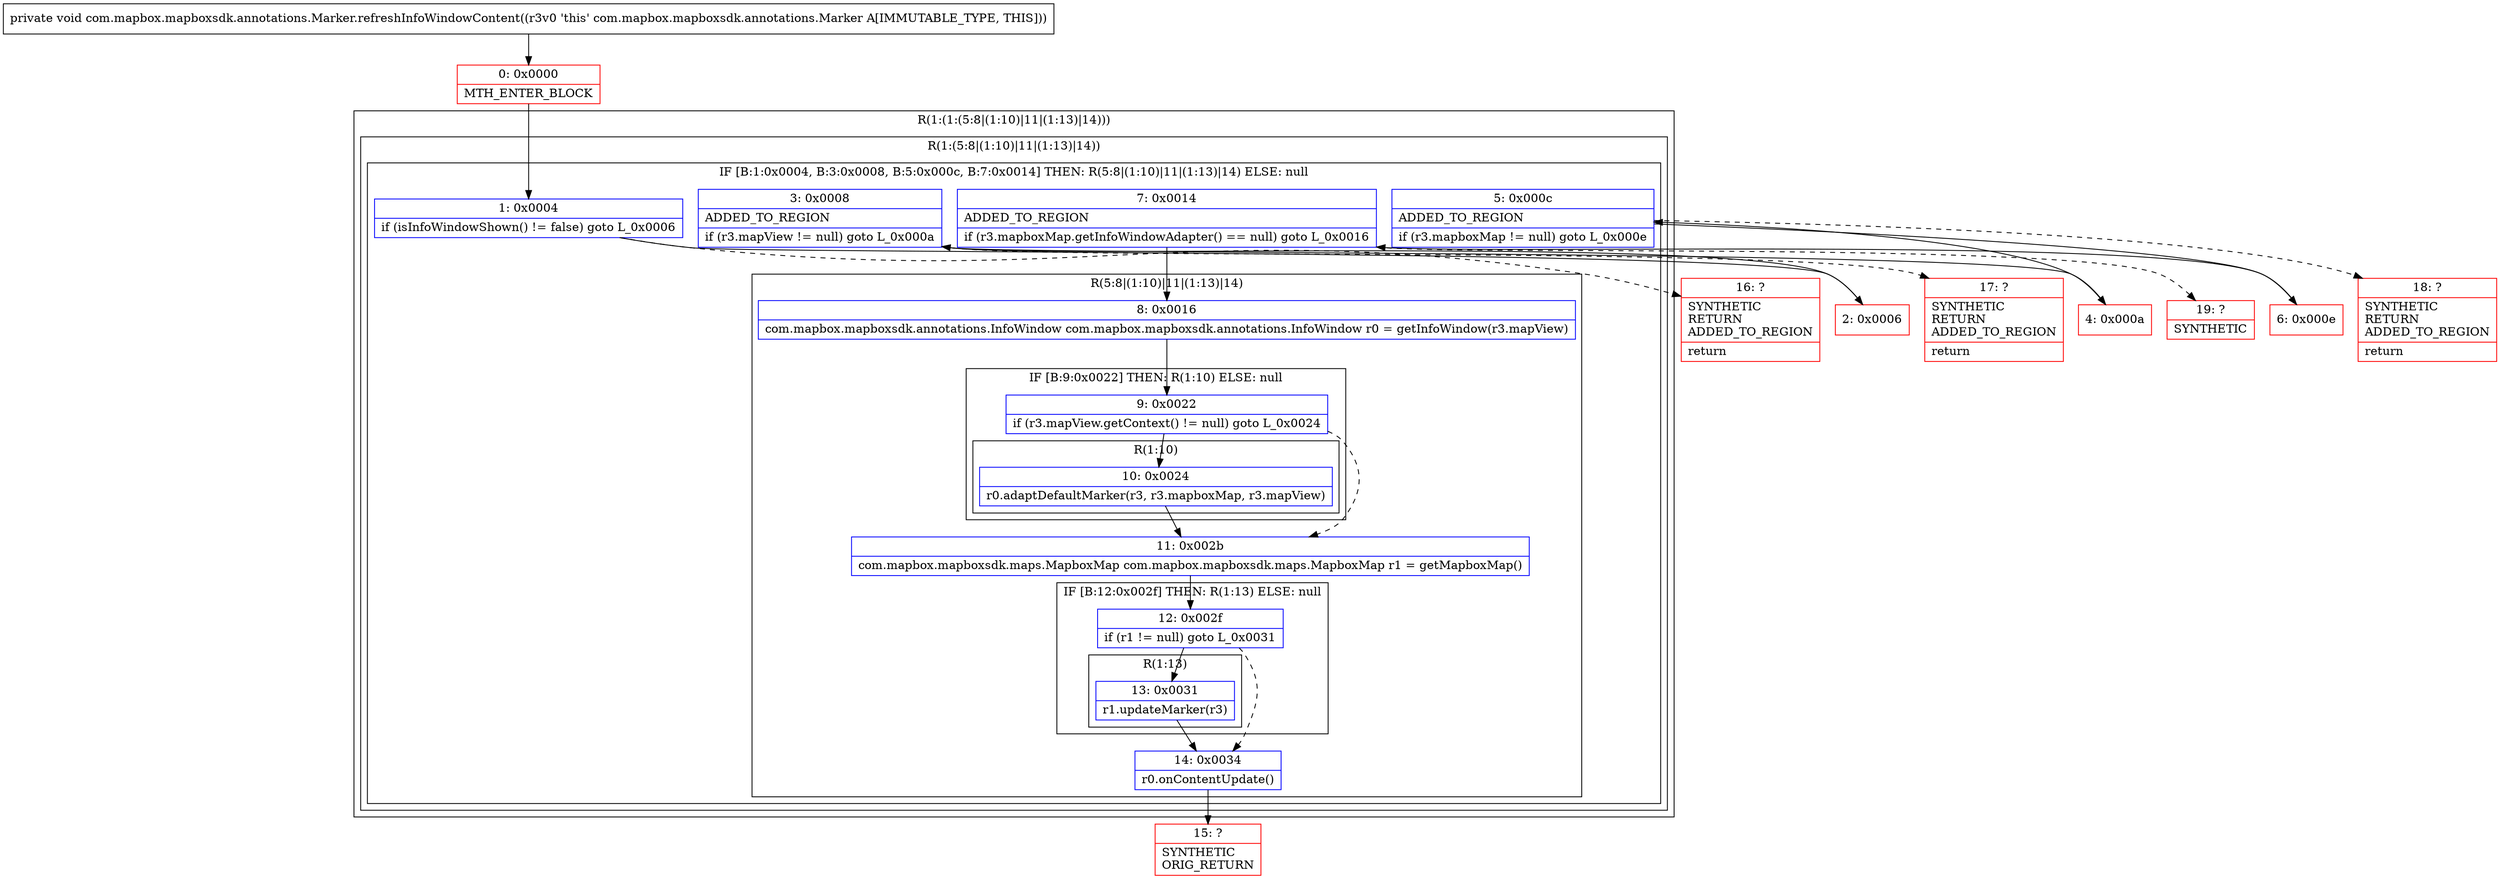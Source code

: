 digraph "CFG forcom.mapbox.mapboxsdk.annotations.Marker.refreshInfoWindowContent()V" {
subgraph cluster_Region_1213621563 {
label = "R(1:(1:(5:8|(1:10)|11|(1:13)|14)))";
node [shape=record,color=blue];
subgraph cluster_Region_1536922562 {
label = "R(1:(5:8|(1:10)|11|(1:13)|14))";
node [shape=record,color=blue];
subgraph cluster_IfRegion_1916695135 {
label = "IF [B:1:0x0004, B:3:0x0008, B:5:0x000c, B:7:0x0014] THEN: R(5:8|(1:10)|11|(1:13)|14) ELSE: null";
node [shape=record,color=blue];
Node_1 [shape=record,label="{1\:\ 0x0004|if (isInfoWindowShown() != false) goto L_0x0006\l}"];
Node_3 [shape=record,label="{3\:\ 0x0008|ADDED_TO_REGION\l|if (r3.mapView != null) goto L_0x000a\l}"];
Node_5 [shape=record,label="{5\:\ 0x000c|ADDED_TO_REGION\l|if (r3.mapboxMap != null) goto L_0x000e\l}"];
Node_7 [shape=record,label="{7\:\ 0x0014|ADDED_TO_REGION\l|if (r3.mapboxMap.getInfoWindowAdapter() == null) goto L_0x0016\l}"];
subgraph cluster_Region_1145124917 {
label = "R(5:8|(1:10)|11|(1:13)|14)";
node [shape=record,color=blue];
Node_8 [shape=record,label="{8\:\ 0x0016|com.mapbox.mapboxsdk.annotations.InfoWindow com.mapbox.mapboxsdk.annotations.InfoWindow r0 = getInfoWindow(r3.mapView)\l}"];
subgraph cluster_IfRegion_1112505725 {
label = "IF [B:9:0x0022] THEN: R(1:10) ELSE: null";
node [shape=record,color=blue];
Node_9 [shape=record,label="{9\:\ 0x0022|if (r3.mapView.getContext() != null) goto L_0x0024\l}"];
subgraph cluster_Region_1778567295 {
label = "R(1:10)";
node [shape=record,color=blue];
Node_10 [shape=record,label="{10\:\ 0x0024|r0.adaptDefaultMarker(r3, r3.mapboxMap, r3.mapView)\l}"];
}
}
Node_11 [shape=record,label="{11\:\ 0x002b|com.mapbox.mapboxsdk.maps.MapboxMap com.mapbox.mapboxsdk.maps.MapboxMap r1 = getMapboxMap()\l}"];
subgraph cluster_IfRegion_1415526640 {
label = "IF [B:12:0x002f] THEN: R(1:13) ELSE: null";
node [shape=record,color=blue];
Node_12 [shape=record,label="{12\:\ 0x002f|if (r1 != null) goto L_0x0031\l}"];
subgraph cluster_Region_1133215804 {
label = "R(1:13)";
node [shape=record,color=blue];
Node_13 [shape=record,label="{13\:\ 0x0031|r1.updateMarker(r3)\l}"];
}
}
Node_14 [shape=record,label="{14\:\ 0x0034|r0.onContentUpdate()\l}"];
}
}
}
}
Node_0 [shape=record,color=red,label="{0\:\ 0x0000|MTH_ENTER_BLOCK\l}"];
Node_2 [shape=record,color=red,label="{2\:\ 0x0006}"];
Node_4 [shape=record,color=red,label="{4\:\ 0x000a}"];
Node_6 [shape=record,color=red,label="{6\:\ 0x000e}"];
Node_15 [shape=record,color=red,label="{15\:\ ?|SYNTHETIC\lORIG_RETURN\l}"];
Node_16 [shape=record,color=red,label="{16\:\ ?|SYNTHETIC\lRETURN\lADDED_TO_REGION\l|return\l}"];
Node_17 [shape=record,color=red,label="{17\:\ ?|SYNTHETIC\lRETURN\lADDED_TO_REGION\l|return\l}"];
Node_18 [shape=record,color=red,label="{18\:\ ?|SYNTHETIC\lRETURN\lADDED_TO_REGION\l|return\l}"];
Node_19 [shape=record,color=red,label="{19\:\ ?|SYNTHETIC\l}"];
MethodNode[shape=record,label="{private void com.mapbox.mapboxsdk.annotations.Marker.refreshInfoWindowContent((r3v0 'this' com.mapbox.mapboxsdk.annotations.Marker A[IMMUTABLE_TYPE, THIS])) }"];
MethodNode -> Node_0;
Node_1 -> Node_2;
Node_1 -> Node_16[style=dashed];
Node_3 -> Node_4;
Node_3 -> Node_17[style=dashed];
Node_5 -> Node_6;
Node_5 -> Node_18[style=dashed];
Node_7 -> Node_8;
Node_7 -> Node_19[style=dashed];
Node_8 -> Node_9;
Node_9 -> Node_10;
Node_9 -> Node_11[style=dashed];
Node_10 -> Node_11;
Node_11 -> Node_12;
Node_12 -> Node_13;
Node_12 -> Node_14[style=dashed];
Node_13 -> Node_14;
Node_14 -> Node_15;
Node_0 -> Node_1;
Node_2 -> Node_3;
Node_4 -> Node_5;
Node_6 -> Node_7;
}

